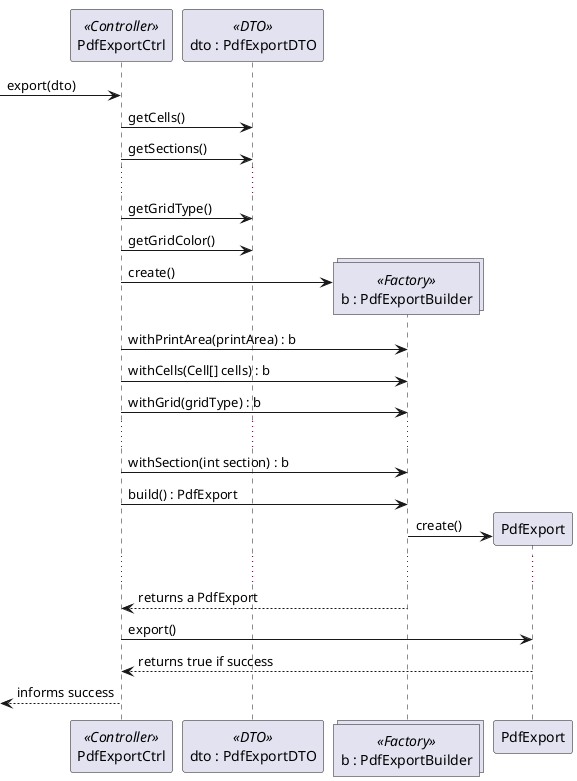 @startuml pdf_export_controller_sd.png
participant PdfExportCtrl as controller <<Controller>>
participant "dto : PdfExportDTO" as dto <<DTO>>
collections "b : PdfExportBuilder" as builder <<Factory>>
participant PdfExport as pdf <<<Entity>>

[-> controller : export(dto)
controller -> dto : getCells()
controller -> dto : getSections()
...
controller -> dto : getGridType()
controller -> dto : getGridColor()

create builder
controller -> builder : create()

controller -> builder : withPrintArea(printArea) : b
controller -> builder : withCells(Cell[] cells) : b
controller -> builder : withGrid(gridType) : b
...
controller -> builder : withSection(int section) : b
controller -> builder : build() : PdfExport
create pdf
builder -> pdf : create()
...
controller <-- builder : returns a PdfExport

controller -> pdf : export()
pdf --> controller : returns true if success

<-- controller : informs success

@enduml